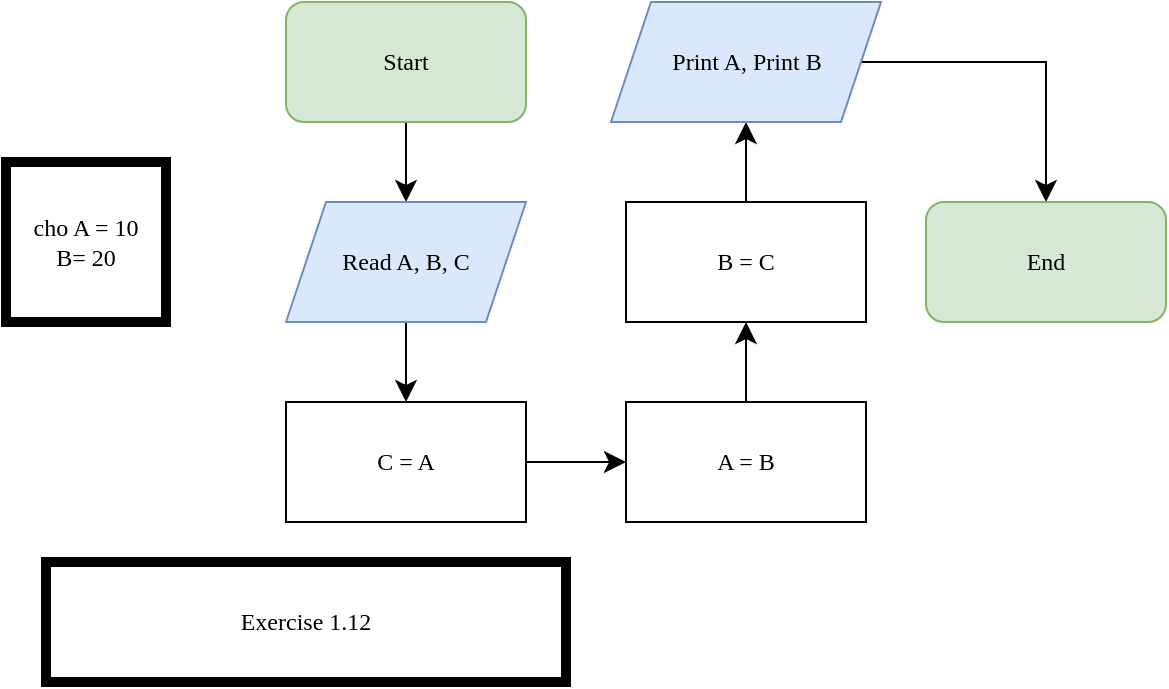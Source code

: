 <mxfile version="24.7.16">
  <diagram id="C5RBs43oDa-KdzZeNtuy" name="Exercise1.12">
    <mxGraphModel dx="1145" dy="683" grid="1" gridSize="10" guides="1" tooltips="1" connect="1" arrows="1" fold="1" page="1" pageScale="1" pageWidth="827" pageHeight="1169" math="0" shadow="0">
      <root>
        <mxCell id="WIyWlLk6GJQsqaUBKTNV-0" />
        <mxCell id="WIyWlLk6GJQsqaUBKTNV-1" parent="WIyWlLk6GJQsqaUBKTNV-0" />
        <mxCell id="Ci1fB9h60IIG0PQ7zm6q-15" value="" style="edgeStyle=none;curved=1;rounded=0;orthogonalLoop=1;jettySize=auto;html=1;fontSize=12;startSize=8;endSize=8;entryX=0.5;entryY=0;entryDx=0;entryDy=0;fontFamily=Times New Roman;" edge="1" parent="WIyWlLk6GJQsqaUBKTNV-1" source="Ci1fB9h60IIG0PQ7zm6q-16" target="Ci1fB9h60IIG0PQ7zm6q-18">
          <mxGeometry relative="1" as="geometry">
            <mxPoint x="320" y="250" as="targetPoint" />
          </mxGeometry>
        </mxCell>
        <mxCell id="Ci1fB9h60IIG0PQ7zm6q-16" value="Start" style="rounded=1;whiteSpace=wrap;html=1;fillColor=#d5e8d4;strokeColor=#82b366;fontFamily=Times New Roman;" vertex="1" parent="WIyWlLk6GJQsqaUBKTNV-1">
          <mxGeometry x="260" y="120" width="120" height="60" as="geometry" />
        </mxCell>
        <mxCell id="Ci1fB9h60IIG0PQ7zm6q-17" value="" style="edgeStyle=none;curved=1;rounded=0;orthogonalLoop=1;jettySize=auto;html=1;fontSize=12;startSize=8;endSize=8;fontFamily=Times New Roman;" edge="1" parent="WIyWlLk6GJQsqaUBKTNV-1" source="Ci1fB9h60IIG0PQ7zm6q-18" target="Ci1fB9h60IIG0PQ7zm6q-20">
          <mxGeometry relative="1" as="geometry" />
        </mxCell>
        <mxCell id="Ci1fB9h60IIG0PQ7zm6q-18" value="Read A, B, C" style="shape=parallelogram;perimeter=parallelogramPerimeter;whiteSpace=wrap;html=1;fixedSize=1;fillColor=#dae8fc;strokeColor=#6c8ebf;fontFamily=Times New Roman;" vertex="1" parent="WIyWlLk6GJQsqaUBKTNV-1">
          <mxGeometry x="260" y="220" width="120" height="60" as="geometry" />
        </mxCell>
        <mxCell id="Ci1fB9h60IIG0PQ7zm6q-19" value="" style="edgeStyle=none;curved=1;rounded=0;orthogonalLoop=1;jettySize=auto;html=1;fontSize=12;startSize=8;endSize=8;fontFamily=Times New Roman;" edge="1" parent="WIyWlLk6GJQsqaUBKTNV-1" source="Ci1fB9h60IIG0PQ7zm6q-20" target="Ci1fB9h60IIG0PQ7zm6q-23">
          <mxGeometry relative="1" as="geometry" />
        </mxCell>
        <mxCell id="Ci1fB9h60IIG0PQ7zm6q-20" value="C = A" style="whiteSpace=wrap;html=1;fontFamily=Times New Roman;" vertex="1" parent="WIyWlLk6GJQsqaUBKTNV-1">
          <mxGeometry x="260" y="320" width="120" height="60" as="geometry" />
        </mxCell>
        <mxCell id="Ci1fB9h60IIG0PQ7zm6q-21" value="" style="edgeStyle=none;curved=1;rounded=0;orthogonalLoop=1;jettySize=auto;html=1;fontSize=12;startSize=8;endSize=8;fontFamily=Times New Roman;" edge="1" parent="WIyWlLk6GJQsqaUBKTNV-1" target="Ci1fB9h60IIG0PQ7zm6q-25">
          <mxGeometry relative="1" as="geometry">
            <mxPoint x="490" y="220" as="sourcePoint" />
          </mxGeometry>
        </mxCell>
        <mxCell id="Ci1fB9h60IIG0PQ7zm6q-22" value="" style="edgeStyle=none;curved=1;rounded=0;orthogonalLoop=1;jettySize=auto;html=1;fontSize=12;startSize=8;endSize=8;fontFamily=Times New Roman;" edge="1" parent="WIyWlLk6GJQsqaUBKTNV-1" source="Ci1fB9h60IIG0PQ7zm6q-23" target="Ci1fB9h60IIG0PQ7zm6q-28">
          <mxGeometry relative="1" as="geometry" />
        </mxCell>
        <mxCell id="Ci1fB9h60IIG0PQ7zm6q-23" value="A = B" style="whiteSpace=wrap;html=1;fontFamily=Times New Roman;" vertex="1" parent="WIyWlLk6GJQsqaUBKTNV-1">
          <mxGeometry x="430" y="320" width="120" height="60" as="geometry" />
        </mxCell>
        <mxCell id="Ci1fB9h60IIG0PQ7zm6q-24" value="" style="edgeStyle=orthogonalEdgeStyle;rounded=0;orthogonalLoop=1;jettySize=auto;html=1;fontSize=12;startSize=8;endSize=8;exitX=1;exitY=0.5;exitDx=0;exitDy=0;entryX=0.5;entryY=0;entryDx=0;entryDy=0;fontFamily=Times New Roman;" edge="1" parent="WIyWlLk6GJQsqaUBKTNV-1" source="Ci1fB9h60IIG0PQ7zm6q-25" target="Ci1fB9h60IIG0PQ7zm6q-27">
          <mxGeometry relative="1" as="geometry">
            <mxPoint x="590" y="180" as="sourcePoint" />
            <mxPoint x="610" y="150" as="targetPoint" />
          </mxGeometry>
        </mxCell>
        <mxCell id="Ci1fB9h60IIG0PQ7zm6q-25" value="Print A, Print B" style="shape=parallelogram;perimeter=parallelogramPerimeter;whiteSpace=wrap;html=1;fixedSize=1;fillColor=#dae8fc;strokeColor=#6c8ebf;fontFamily=Times New Roman;" vertex="1" parent="WIyWlLk6GJQsqaUBKTNV-1">
          <mxGeometry x="422.5" y="120" width="135" height="60" as="geometry" />
        </mxCell>
        <mxCell id="Ci1fB9h60IIG0PQ7zm6q-26" value="cho A = 10&lt;div&gt;B= 20&lt;/div&gt;" style="whiteSpace=wrap;html=1;aspect=fixed;strokeWidth=5;fontFamily=Times New Roman;" vertex="1" parent="WIyWlLk6GJQsqaUBKTNV-1">
          <mxGeometry x="120" y="200" width="80" height="80" as="geometry" />
        </mxCell>
        <mxCell id="Ci1fB9h60IIG0PQ7zm6q-27" value="End" style="rounded=1;whiteSpace=wrap;html=1;fillColor=#d5e8d4;strokeColor=#82b366;fontFamily=Times New Roman;" vertex="1" parent="WIyWlLk6GJQsqaUBKTNV-1">
          <mxGeometry x="580" y="220" width="120" height="60" as="geometry" />
        </mxCell>
        <mxCell id="Ci1fB9h60IIG0PQ7zm6q-28" value="B = C" style="whiteSpace=wrap;html=1;fontFamily=Times New Roman;" vertex="1" parent="WIyWlLk6GJQsqaUBKTNV-1">
          <mxGeometry x="430" y="220" width="120" height="60" as="geometry" />
        </mxCell>
        <mxCell id="Ci1fB9h60IIG0PQ7zm6q-29" value="Exercise 1.12" style="rounded=0;whiteSpace=wrap;html=1;strokeWidth=5;fontFamily=Times New Roman;" vertex="1" parent="WIyWlLk6GJQsqaUBKTNV-1">
          <mxGeometry x="140" y="400" width="260" height="60" as="geometry" />
        </mxCell>
      </root>
    </mxGraphModel>
  </diagram>
</mxfile>

